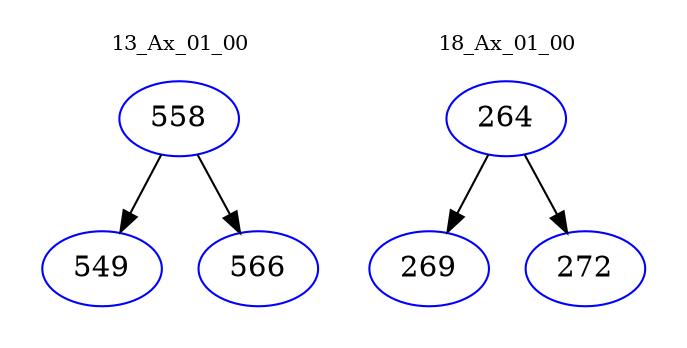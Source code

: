digraph{
subgraph cluster_0 {
color = white
label = "13_Ax_01_00";
fontsize=10;
T0_558 [label="558", color="blue"]
T0_558 -> T0_549 [color="black"]
T0_549 [label="549", color="blue"]
T0_558 -> T0_566 [color="black"]
T0_566 [label="566", color="blue"]
}
subgraph cluster_1 {
color = white
label = "18_Ax_01_00";
fontsize=10;
T1_264 [label="264", color="blue"]
T1_264 -> T1_269 [color="black"]
T1_269 [label="269", color="blue"]
T1_264 -> T1_272 [color="black"]
T1_272 [label="272", color="blue"]
}
}
